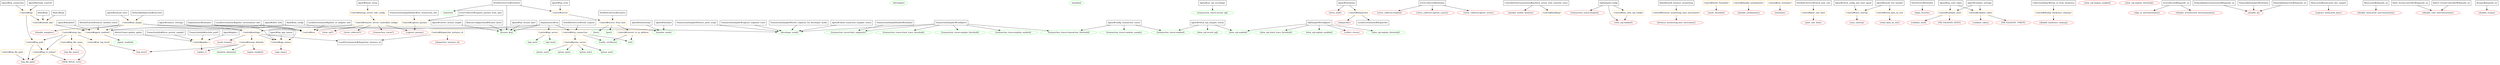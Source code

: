 digraph AgentEnabled {
  node[color=green]
  "[agent_enabled]"
  "[developer_mode]"
  "[developer]"
  "[monitor_mode]"
  "[monitor_daemons]"
  "[enabled]"
  "[slow_sql.explain_threshold]"
  "[slow_sql.stack_trace_threshold]"
  "[slow_sql.explain_enabled]"
  "[slow_sql.enabled]"
  "[slow_sql.record_sql]"
  "[transaction_tracer.limit_segments]"
  "[transaction_tracer.stack_trace_threshold]"
  "[transaction_tracer.explain_threshold]"
  "[transaction_tracer.explain_enabled]"
  "[transaction_tracer.transaction_threshold]"
  "[transaction_tracer.record_sql]"
  "[transaction_tracer.random_sample]"
  "[transaction_tracer.enabled]"
  "[license_key]"
  "[ssl]"
  "[verify_certificate]"
  "[api_host]"
  "[api_port]"
  "[proxy_host]"
  "[proxy_port]"
  "[proxy_user]"
  "[proxy_pass]"
  "[host]"
  "[port]"
  "[timeout]"

  node[color=red]
  "{agent_enabled}"
  "{force_send}"
  "{error_collector.enabled}"
  "{error_collector.capture_source}"
  "{error_collector.ignore_errors}"
  "{disable_mobile_headers}"
  "{collect_traces}"
  "{transaction_tracer.enabled}"
  "{transaction_tracer.enabled}"
  "{capture_params}"
  "{browser_monitoring.auto_instrument}"
  "{multi_threaded}"
  "{disable_serialization}"
  "{textmate}"
  "{post_size_limit}"
  "{sync_startup}"
  "{send_data_on_exit}"
  "{log_level}"
  "{log_file_path}"
  "{log_file_name}"
  "{high_security}"
  "{apdex_t}"
  "{dispatcher_instance_id}"
  "{dispatcher}"
  "{app_name}"
  "{validate_seed}"
  "{NR_VALIDATE_SEED}"
  "{validate_token}"
  "{NR_VALIDATE_TOKEN}"
  "{disable_backtrace_cleanup}"
  "{slow_sql.enabled}"
  "{slow_sql.explain_enabled}"
  "{slow_sql.explain_threshold}"
  "{skip_ar_instrumentation}"
  "{disable_activerecord_instrumentation}"
  "{disable_dj}"
  "{capture_memcache_keys}"
  "{disable_memcache_instrumentation}"
  "{disable_view_instrumentation}"
  "{disable_resque}"
  "{multi_homed}"
  "{NEW_RELIC_LOG}"
  "{slow_sql*}"
  "{error_collector*}"
  "{transaction_tracer*}"
  "{disable_samplers}"

  node[shape=box,color=orange]
  "Control#init_plugin"
  "Control#agent_enabled?"
  "Control#merge_defaults"
  "Control#apdex_t"
  "Control#capture_params"
  "Control#browser_monitoring_auto_instrument?"
  "Control#multi_threaded?"
  "Control#disable_serialization?"
  "Control#use_textmate?"
  "Control#post_size_limit"
  "Control#sync_startup"
  "Control#send_data_on_exit"
  "Control#dispatcher_instance_id"
  "Control#dispatcher"
  "Control#app_names"
  "Control#validate_seed"
  "Control#validate_token"
  "Control#log_file_path"
  "Control#disable_backtrace_cleanup?"
  "Control#has_slow_sql_config?"
  "Control#settings"
  "Control#api_server"
  "Control#proxy_server"
  "Control#server_from_host"
  "Control#remove_server_controlled_configs"
  "Control#http_connection"
  "Control#set_log_level!"
  "Control#log_path"
  "Control#log_to_stdout?"
  "Control#convert_to_ip_address"
  "Control#server"
  "Control#merge_server_side_config"
  "Control#setup_log"
  "Control#log_file_name"
  "Control#should_log?"
  "Control#log!"
  "Control#env"
  "Control#profiling?"

  node[color=black]
  "LocalEnvironment#dispatcher_instance_id"
  "LocalEnvironment#dispatcher"
  "LocalEnvironment#gather_ar_adapter_info"
  "LocalEnvironment#gather_environment_info"

  "Agent#initialize"
  "Agent#after_fork"
  "Agent#disabled?"
  "Agent#shutdown"
  "Agent#has_license_key?"
  "Agent#correct_license_length"
  "Agent#apdex_f"
  "Agent#check_config_and_start_agent"
  "Agent#install_exit_handler"
  "Agent#log_app_names"
  "Agent#connect_settings"
  "Agent#log_seed_token"
  "Agent#log_error"
  "Agent#monitoring?"
  "Agent#check_trasaction_sampler_status"
  "Agent#check_sql_sampler_status"
  "Agent#config_transaction_tracer"
  "Agent#set_sql_recording!"
  "Agent#already_started?"
  "Agent#log_connection"
  "Agent#manual_start"

  "MethodTracer#remove_method_tracer"

  "ErrorCollector#initialize"
  "ErrorCollector#request_params_from_opts"

  "ControllerInstrumentation#perform_action_with_newrelic_trace"

  "NewRelicService#initialize"
  "NewRelicService#check_post_size"
  "NewRelicService#connect"
  "NewRelicService#send_request"

  "SqlSampler#configure!"
  "SqlSqmpler.config"

  "TransactionSampler#configure!"
  "TransactionSampler#notice_push_scope"
  "TransactionSampler#capture_segment_trace"
  "TransactionSampler#store_segment_for_developer_mode"

  "NoticeError#initialize"

  "BeaconConfiguration#license_bytes"

  "ActiveRecord#depends_on"
  "DelayedJobInstrumentation#depends_on"
  "Memcache#memcache_key_snippet"
  "Memcache#depends_on"
  "Rails::ActionController#depends_on"
  "Rails3::ActionController#depends_on"
  "Resque#depends_on"

  "DelayedJobSampler#initialize"
  "DelayedJobInjection#depends_on"

  "MetricFrame.update_apdex"

  "TranactionInfo#force_persist_sample?"
  "TranactionInfo#include_guid?"

  "TransactionSampleBuilder#initialize"
  "TransactionSampleBuilder#set_transaction_info"

  "Rails#install_browser_monitoring"
  "Rails#log!"
  "Rails3#log!"

  "CollectionHelper#strip_nr_from_backtrace"

  "Deployments#initialize"

#######

  "Control#init_plugin" -> "Control#agent_enabled?"
  "Control#init_plugin" -> "Control#settings"
  "Control#init_plugin" -> "Control#setup_log"
  "Control#init_plugin" -> "Control#env"
  "Control#init_plugin" -> "{disable_samplers}"
  "Control#merge_defaults" -> "{agent_enabled}"
  "Control#merge_defaults" -> "[monitor_daemons]"
  "Control#merge_defaults" -> "{log_level}"
  "Control#merge_defaults" -> "{apdex_t}"
  "Control#agent_enabled?" -> "[agent_enabled]"
  "Control#should_log?" -> "Control#agent_enabled?" 
  "Control#apdex_t" -> "{apdex_t}"
  "Control#capture_params" -> "{capture_params}"
  "Control#browser_monitoring_auto_instrument?" -> "{browser_monitoring.auto_instrument}"
  "Control#multi_threaded?" -> "{multi_threaded}"
  "Control#disable_serialization?" -> "{disable_serialization}"
  "Control#use_textmate?" -> "{textmate}"
  "Control#post_size_limit" -> "{post_size_limit}"
  "Control#sync_startup" -> "{sync_startup}"
  "Control#send_data_on_exit" -> "{send_data_on_exit}"
  "Control#dispatcher_instance_id" -> "{dispatcher_instance_id}"
  "Control#dispatcher_instance_id" -> "LocalEnvironment#dispatcher_instance_id"
  "Control#dispatcher" -> "{dispatcher}"
  "Control#dispatcher" -> "LocalEnvironment#dispatcher"
  "Control#app_names" -> "{app_name}"
  "Control#validate_seed" -> "{validate_seed}"
  "Control#validate_seed" -> "{NR_VALIDATE_SEED}"
  "Control#validate_token" -> "{validate_token}"
  "Control#validate_token" -> "{NR_VALIDATE_TOKEN}"
  "Control#log_file_path" -> "{log_file_path}"
  "Control#disable_backtrace_cleanup?" -> "{disable_backtrace_cleanup}"
  "Control#has_slow_sql_config?" -> "{slow_sql.enabled}"
  "Control#settings" -> "Control#merge_defaults"
  "Control#settings" -> "Control#app_names"
  "Control#settings" -> "LocalEnvironment#dispatcher_instance_id"
  "Control#settings" -> "{multi_homed}"
  "Control#api_server" -> "[api_host]"
  "Control#api_server" -> "[api_port]"
  "Control#proxy_server" -> "[proxy_host]"
  "Control#proxy_server" -> "[proxy_port]"
  "Control#proxy_server" -> "[proxy_user]"
  "Control#proxy_server" -> "[proxy_pass]"
  "Control#server_from_host" -> "[host]"
  "Control#server_from_host" -> "[port]"
  "Control#server_from_host" -> "Control#convert_to_ip_address"
  "Control#remove_server_controlled_configs" -> "{transaction_tracer*}"
  "Control#remove_server_controlled_configs" -> "{slow_sql*}"
  "Control#remove_server_controlled_configs" -> "{error_collector*}"
  "Control#remove_server_controlled_configs" -> "{capture_params}"
  "Control#remove_server_controlled_configs" -> "Control#settings"
  "Control#http_connection" -> "[ssl]"
  "Control#http_connection" -> "[verify_certificate]"
  "Control#http_connection" -> "Control#proxy_server"
  "Control#set_log_level!" -> "{log_level}"
  "Control#log_path" -> "{log_file_path}"
  "Control#log_path" -> "Control#log_to_stdout?"
  "Control#log_to_stdout?" -> "{NEW_RELIC_LOG}"
  "Control#log_to_stdout?" -> "{log_file_path}"
  "Control#convert_to_ip_address" -> "[ssl]"
  "Control#convert_to_ip_address" -> "[verify_certificate]"
  "Control#server" -> "Control#server_from_host"
  "Control#merge_server_side_config" -> "Control#remove_server_controlled_configs"
  "Control#setup_log" -> "Control#set_log_level!"
  "Control#setup_log" -> "Control#log_path"
  "Control#setup_log" -> "Control#log_to_stdout?"
  "Control#setup_log" -> "Control#log_file_name"
  "Control#log_file_name" -> "{log_file_name}"
  "Control#log_file_name" -> "{NEW_RELIC_LOG}"
  "Control#log!" -> "Control#should_log?"
  "Control#log!" -> "Control#log_path"

  "LocalEnvironment#gather_ar_adapter_info" -> "Control#env"
  "LocalEnvironment#gather_environment_info" -> "Control#env"

  "Agent#initialize" -> "[monitor_mode]"
  "Agent#after_fork" -> "Control#agent_enabled?"
  "Agent#after_fork" -> "[monitor_mode]"
  "Agent#disabled?" -> "Control#agent_enabled?"
  "Agent#shutdown" -> "{force_send}"
  "Agent#shutdown" -> "Control#dispatcher"
  "Agent#has_license_key?" -> "[license_key]"
  "Agent#correct_license_length" -> "[license_key]"
  "Agent#apdex_f" -> "Control#apdex_t"
  "Agent#check_config_and_start_agent" -> "Control#sync_startup"
  "Agent#install_exit_handler" -> "Control#sync_startup"
  "Agent#install_exit_handler" -> "Control#send_data_on_exit"
  "Agent#log_app_names" -> "Control#app_names"
  "Agent#connect_settings" -> "Control#app_names"
  "Agent#connect_settings" -> "Control#settings"
  "Agent#log_seed_token" -> "Control#validate_seed"
  "Agent#log_seed_token" -> "Control#validate_token"
  "Agent#validate_settings" -> "Control#validate_seed"
  "Agent#validate_settings" -> "Control#validate_token"
  "Agent#log_error" -> "Control#server"
  "Agent#finish_setup" -> "Control#merge_server_side_config"
  "Agent#monitoring?" -> "[monitor_mode]"
  "Agent#check_trasaction_sampler_status" -> "[developer_mode]"
  "Agent#check_sql_sampler_status" -> "[slow_sql.enabled]"
  "Agent#check_sql_sampler_status" -> "[slow_sql.record_sql]"
  "Agent#check_sql_sampler_status" -> "[transaction_tracer.enabled]"
  "Agent#config_transaction_tracer" -> "[transaction_tracer.enabled]"
  "Agent#config_transaction_tracer" -> "[transaction_tracer.random_sample]"
  "Agent#config_transaction_tracer" -> "[transaction_tracer.transaction_threshold]"
  "Agent#set_sql_recording!" -> "[transaction_tracer.record_sql]"
  "Agent#already_started?" -> "Control#log!"
  "Agent#log_connection" -> "Control#log!"
  "Agent#manual_start" -> "Control#init_plugin"

  "MethodTracer#remove_method_tracer" -> "Control#agent_enabled?"

  "Rails#init_config" -> "Control#agent_enabled?"
  "Rails#init_config" -> "[developer_mode]"

  "ErrorCollector#initialize" -> "{error_collector.enabled}"
  "ErrorCollector#initialize" -> "{error_collector.capture_source}"
  "ErrorCollector#initialize" -> "{error_collector.ignore_errors}"
  "ErrorCollector#request_params_from_opts" -> "Control#capture_params"

  "ControllerInstrumentation#perform_action_with_newrelic_trace" -> "{disable_mobile_headers}"
  "ControllerInstrumentation#perform_action_with_newrelic_trace" -> "Control#profiling?"

  "NewRelicService#initialize" -> "[timeout]"
  "NewRelicService#initialize" -> "[license_key]"
  "NewRelicService#initialize" -> "Control#server"
  "NewRelicService#check_post_size" -> "Control#post_size_limit"
  "NewRelicService#connect" -> "Control#server_from_host"
  "NewRelicService#send_request" -> "Control#http_connection"

  "SqlSampler#configure!" -> "{collect_traces}"
  "SqlSampler#configure!" -> "[slow_sql.explain_threshold]"
  "SqlSampler#configure!" -> "[slow_sql.explain_enabled]"
  "SqlSampler#configure!" -> "[slow_sql.stack_trace_threshold]"
  "SqlSampler#configure!" -> "[slow_sql.enabled]"
  "SqlSqmpler.config" -> "{transaction_tracer.enabled}"
  "SqlSqmpler.config" -> "{slow_sql.enabled}"
  "SqlSqmpler.config" -> "Control#has_slow_sql_config?"

  "TransactionSampler#configure!" -> "[transaction_tracer.limit_segments]"
  "TransactionSampler#configure!" -> "[transaction_tracer.stack_trace_threshold]"
  "TransactionSampler#configure!" -> "[transaction_tracer.explain_threshold]"
  "TransactionSampler#configure!" -> "[transaction_tracer.explain_enabled]"
  "TransactionSampler#configure!" -> "[transaction_tracer.transaction_threshold]"
  "TransactionSampler#configure!" -> "[developer_mode]"
  "TransactionSampler#notice_push_scope" -> "[developer_mode]"
  "TransactionSampler#capture_segment_trace" -> "[developer_mode]"
  "TransactionSampler#store_segment_for_developer_mode" -> "[developer_mode]"

  "NoticeError#initialize" -> "{high_security}"

  "BeaconConfiguration#license_bytes" -> "[license_key]"

  "ActiveRecord#depends_on" -> "{skip_ar_instrumentation}"
  "ActiveRecord#depends_on" -> "{disable_activerecord_instrumentation}"

  "DelayedJobInstrumentation#depends_on" -> "{disable_dj}"

  "Memcache#memcache_key_snippet" -> "{capture_memcache_keys}"
  "Memcache#depends_on" -> "{disable_memcache_instrumentation}"

  "Rails::ActionController#depends_on" -> "{disable_view_instrumentation}"
  "Rails3::ActionController#depends_on" -> "{disable_view_instrumentation}"
  "Resque#depends_on" -> "{disable_resque}"

  "DelayedJobSampler#initialize" -> "{disable_dj}"
  "DelayedJobInjection#depends_on" -> "{disable_dj}"
  "DelayedJobInjection#executes" -> "Control#init_plugin"

  "MetricFrame.update_apdex" -> "Control#apdex_t"

  "TranactionInfo#force_persist_sample?" -> "Control#apdex_t"
  "TranactionInfo#include_guid?" -> "Control#apdex_t"

  "TransactionSampleBuilder#initialize" -> "[transaction_tracer.limit_segments]"
  "TransactionSampleBuilder#set_transaction_info" -> "Control#capture_params"

  "Rails#install_browser_monitoring" -> "Control#browser_monitoring_auto_instrument?"
  "Rails#log!" -> "Control#should_log?"
  "Rails3#log!" -> "Control#should_log?"

  "CollectionHelper#strip_nr_from_backtrace" -> "Control#disable_backtrace_cleanup?"

  "Deployments#initialize" -> "Control#app_names"
  "Deployments#initialize" -> "Control#env"
  "Deployments#run" -> "Control#http_connection"
  "Deployments#run" -> "Control#env"
  "Deployments#run" -> "[license_key]"
  "Deployments#run" -> "Control#api_server"
}
